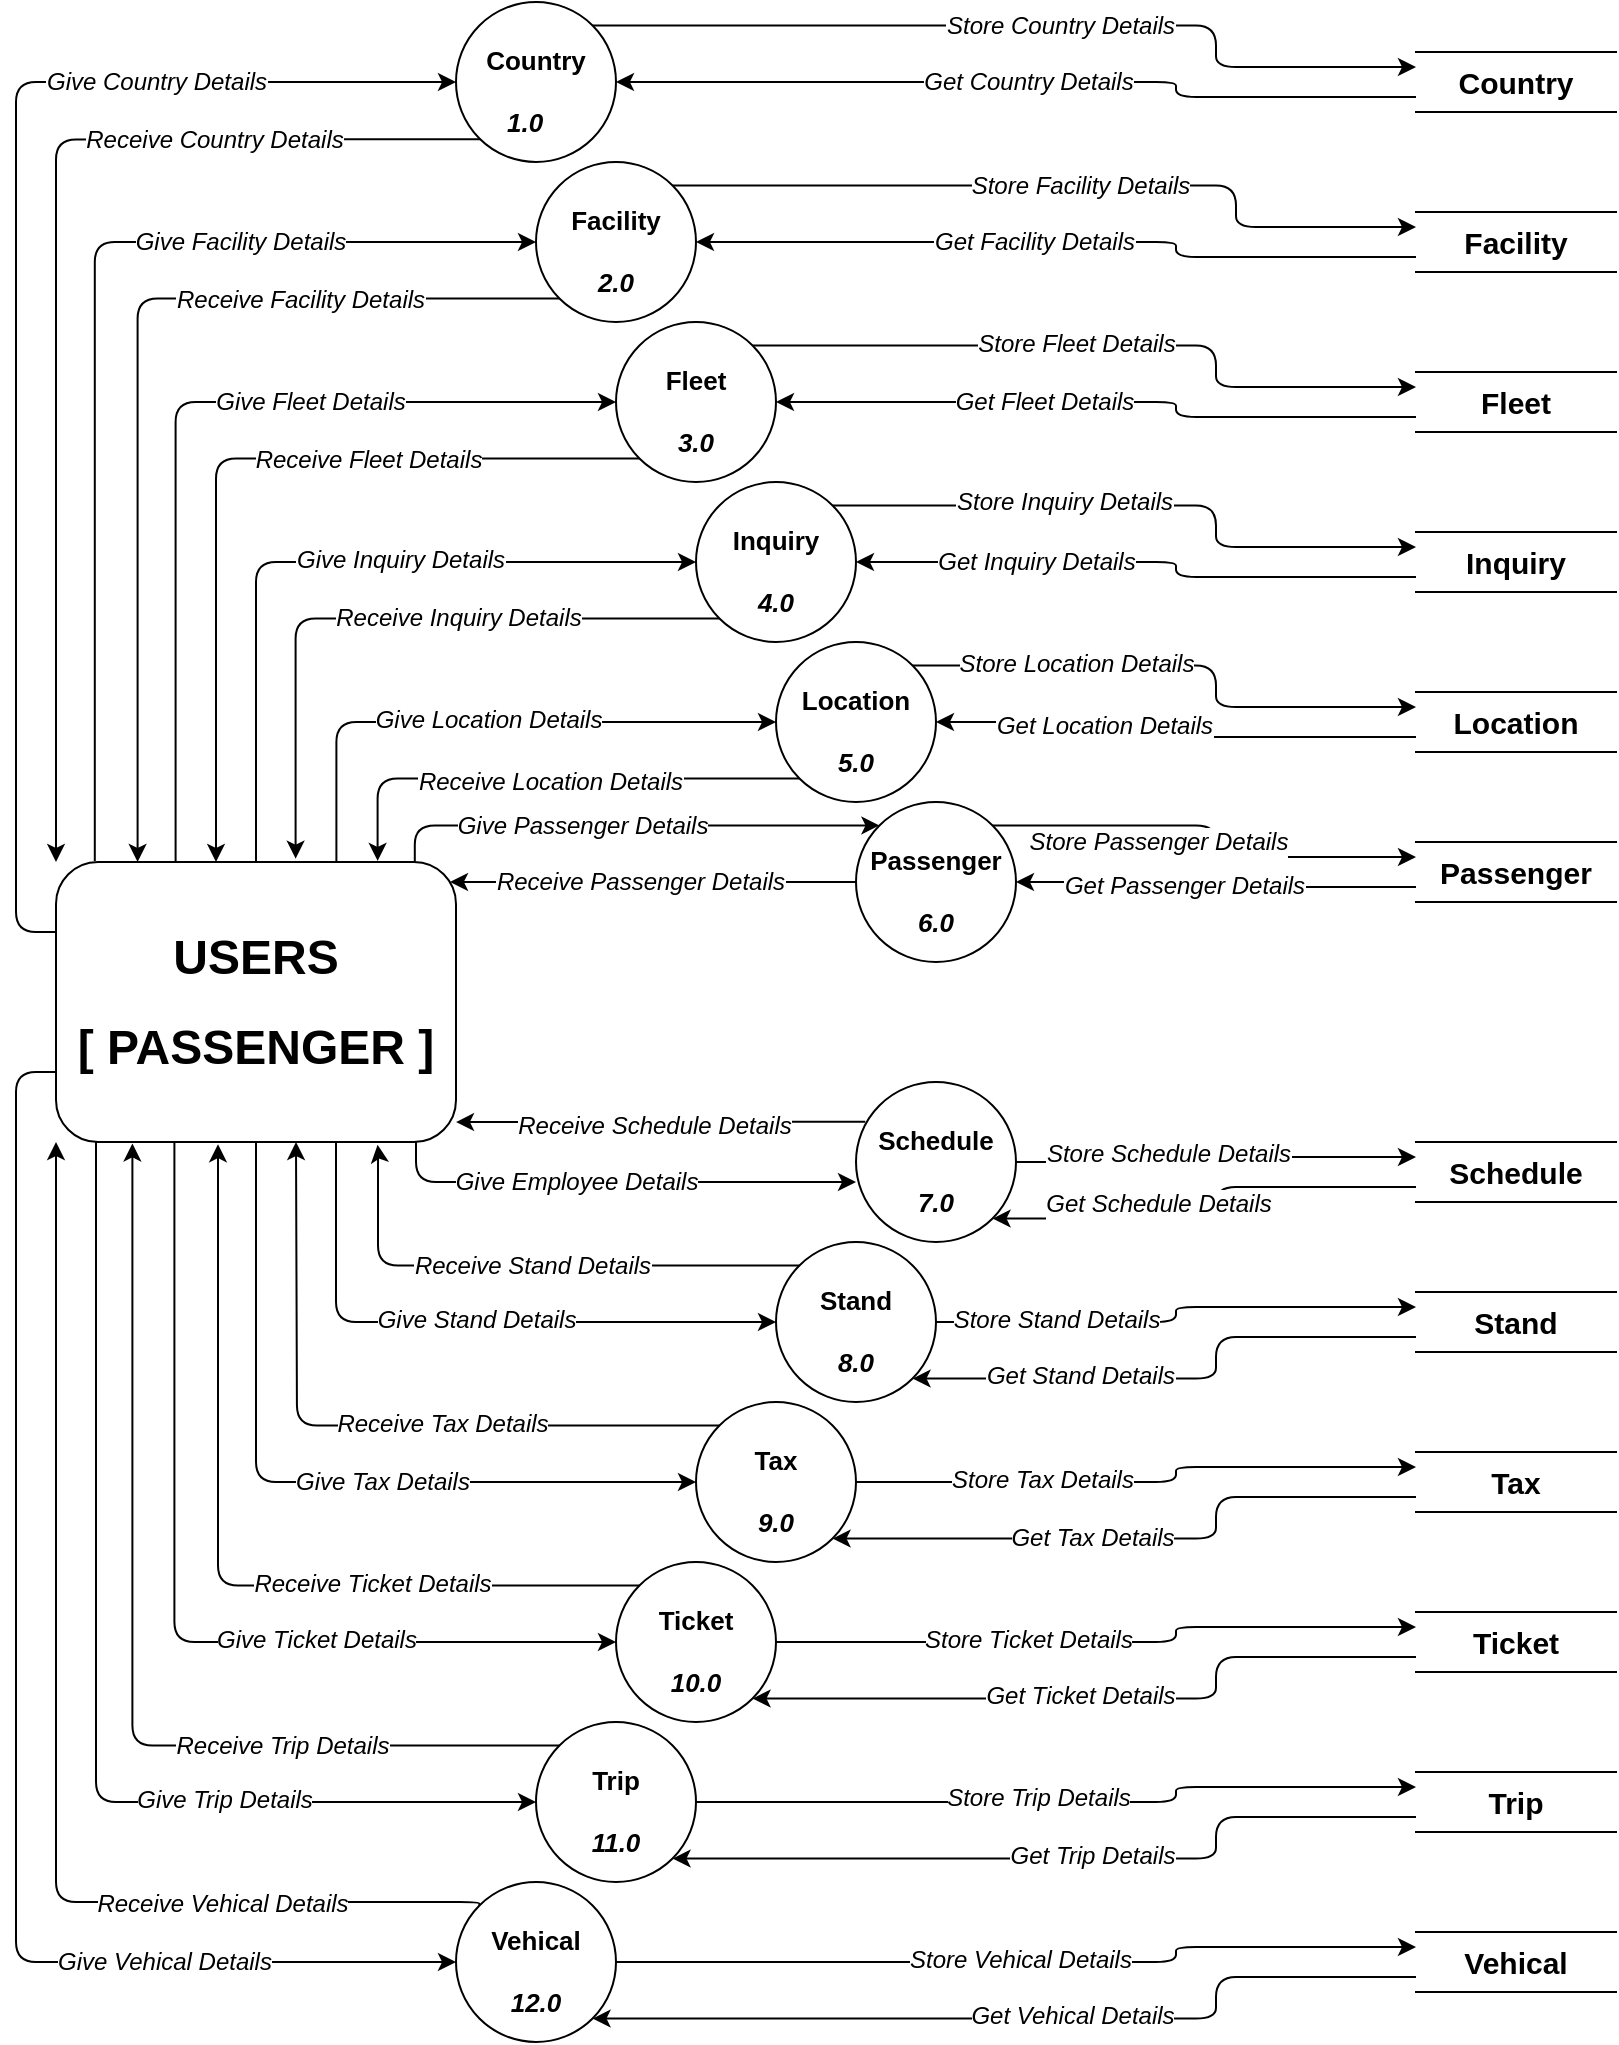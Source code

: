 <mxfile version="22.0.2" type="device">
  <diagram name="Page-1" id="EN9GL7NKK6RQh_hEE5cA">
    <mxGraphModel dx="936" dy="835" grid="1" gridSize="10" guides="1" tooltips="1" connect="1" arrows="1" fold="1" page="1" pageScale="1" pageWidth="850" pageHeight="1100" math="0" shadow="0">
      <root>
        <mxCell id="0" />
        <mxCell id="1" parent="0" />
        <mxCell id="LuBEs2lfz9QCBgWBiHVj-24" style="edgeStyle=orthogonalEdgeStyle;rounded=1;orthogonalLoop=1;jettySize=auto;html=1;entryX=0;entryY=0.5;entryDx=0;entryDy=0;" parent="1" edge="1">
          <mxGeometry relative="1" as="geometry">
            <mxPoint x="220" y="610" as="sourcePoint" />
            <mxPoint x="440" y="630.0" as="targetPoint" />
            <Array as="points">
              <mxPoint x="220" y="630" />
            </Array>
          </mxGeometry>
        </mxCell>
        <mxCell id="vXCZ4wz8MtLpxU2cb6QZ-22" value="Give Employee Details" style="edgeLabel;html=1;align=center;verticalAlign=middle;resizable=0;points=[];fontStyle=2;fontSize=12;rounded=1;" parent="LuBEs2lfz9QCBgWBiHVj-24" vertex="1" connectable="0">
          <mxGeometry x="-0.415" y="-1" relative="1" as="geometry">
            <mxPoint x="30" y="-1" as="offset" />
          </mxGeometry>
        </mxCell>
        <mxCell id="LuBEs2lfz9QCBgWBiHVj-26" style="edgeStyle=orthogonalEdgeStyle;rounded=1;orthogonalLoop=1;jettySize=auto;html=1;exitX=0.701;exitY=0;exitDx=0;exitDy=0;entryX=0;entryY=0.5;entryDx=0;entryDy=0;exitPerimeter=0;" parent="1" source="LuBEs2lfz9QCBgWBiHVj-1" target="LuBEs2lfz9QCBgWBiHVj-6" edge="1">
          <mxGeometry relative="1" as="geometry">
            <Array as="points">
              <mxPoint x="180" y="400" />
            </Array>
          </mxGeometry>
        </mxCell>
        <mxCell id="vXCZ4wz8MtLpxU2cb6QZ-13" value="Give Location Details" style="edgeLabel;html=1;align=center;verticalAlign=middle;resizable=0;points=[];fontStyle=2;fontSize=12;rounded=1;" parent="LuBEs2lfz9QCBgWBiHVj-26" vertex="1" connectable="0">
          <mxGeometry x="0.026" relative="1" as="geometry">
            <mxPoint x="-3" y="-1" as="offset" />
          </mxGeometry>
        </mxCell>
        <mxCell id="LuBEs2lfz9QCBgWBiHVj-27" style="edgeStyle=orthogonalEdgeStyle;rounded=1;orthogonalLoop=1;jettySize=auto;html=1;exitX=0.5;exitY=0;exitDx=0;exitDy=0;entryX=0;entryY=0.5;entryDx=0;entryDy=0;" parent="1" source="LuBEs2lfz9QCBgWBiHVj-1" target="LuBEs2lfz9QCBgWBiHVj-5" edge="1">
          <mxGeometry relative="1" as="geometry">
            <Array as="points">
              <mxPoint x="140" y="320" />
            </Array>
          </mxGeometry>
        </mxCell>
        <mxCell id="vXCZ4wz8MtLpxU2cb6QZ-11" value="Give Inquiry&amp;nbsp;Details" style="edgeLabel;html=1;align=center;verticalAlign=middle;resizable=0;points=[];fontStyle=2;fontSize=12;rounded=1;" parent="LuBEs2lfz9QCBgWBiHVj-27" vertex="1" connectable="0">
          <mxGeometry x="0.078" y="2" relative="1" as="geometry">
            <mxPoint x="22" y="1" as="offset" />
          </mxGeometry>
        </mxCell>
        <mxCell id="LuBEs2lfz9QCBgWBiHVj-28" style="edgeStyle=orthogonalEdgeStyle;rounded=1;orthogonalLoop=1;jettySize=auto;html=1;exitX=0.299;exitY=0;exitDx=0;exitDy=0;entryX=0;entryY=0.5;entryDx=0;entryDy=0;exitPerimeter=0;" parent="1" source="LuBEs2lfz9QCBgWBiHVj-1" target="LuBEs2lfz9QCBgWBiHVj-4" edge="1">
          <mxGeometry relative="1" as="geometry">
            <Array as="points">
              <mxPoint x="100" y="240" />
            </Array>
          </mxGeometry>
        </mxCell>
        <mxCell id="vXCZ4wz8MtLpxU2cb6QZ-9" value="Give Fleet Details" style="edgeLabel;html=1;align=center;verticalAlign=middle;resizable=0;points=[];fontStyle=2;fontSize=12;rounded=1;" parent="LuBEs2lfz9QCBgWBiHVj-28" vertex="1" connectable="0">
          <mxGeometry x="0.249" y="2" relative="1" as="geometry">
            <mxPoint x="16" y="2" as="offset" />
          </mxGeometry>
        </mxCell>
        <mxCell id="LuBEs2lfz9QCBgWBiHVj-30" style="edgeStyle=orthogonalEdgeStyle;rounded=1;orthogonalLoop=1;jettySize=auto;html=1;exitX=0.097;exitY=-0.004;exitDx=0;exitDy=0;entryX=0;entryY=0.5;entryDx=0;entryDy=0;exitPerimeter=0;" parent="1" source="LuBEs2lfz9QCBgWBiHVj-1" target="LuBEs2lfz9QCBgWBiHVj-3" edge="1">
          <mxGeometry relative="1" as="geometry">
            <Array as="points">
              <mxPoint x="59" y="160" />
            </Array>
          </mxGeometry>
        </mxCell>
        <mxCell id="vXCZ4wz8MtLpxU2cb6QZ-7" value="Give Facility Details" style="edgeLabel;html=1;align=center;verticalAlign=middle;resizable=0;points=[];fontStyle=2;fontSize=12;rounded=1;" parent="LuBEs2lfz9QCBgWBiHVj-30" vertex="1" connectable="0">
          <mxGeometry x="0.426" relative="1" as="geometry">
            <mxPoint x="4" as="offset" />
          </mxGeometry>
        </mxCell>
        <mxCell id="LuBEs2lfz9QCBgWBiHVj-31" style="edgeStyle=orthogonalEdgeStyle;rounded=1;orthogonalLoop=1;jettySize=auto;html=1;exitX=0;exitY=0.25;exitDx=0;exitDy=0;entryX=0;entryY=0.5;entryDx=0;entryDy=0;" parent="1" source="LuBEs2lfz9QCBgWBiHVj-1" target="LuBEs2lfz9QCBgWBiHVj-2" edge="1">
          <mxGeometry relative="1" as="geometry" />
        </mxCell>
        <mxCell id="vXCZ4wz8MtLpxU2cb6QZ-5" value="Give Country Details" style="edgeLabel;html=1;align=center;verticalAlign=middle;resizable=0;points=[];fontStyle=2;fontSize=12;rounded=1;" parent="LuBEs2lfz9QCBgWBiHVj-31" vertex="1" connectable="0">
          <mxGeometry x="0.61" y="-2" relative="1" as="geometry">
            <mxPoint x="-21" y="-2" as="offset" />
          </mxGeometry>
        </mxCell>
        <mxCell id="LuBEs2lfz9QCBgWBiHVj-32" style="edgeStyle=orthogonalEdgeStyle;rounded=1;orthogonalLoop=1;jettySize=auto;html=1;exitX=0;exitY=0.75;exitDx=0;exitDy=0;entryX=0;entryY=0.5;entryDx=0;entryDy=0;" parent="1" source="LuBEs2lfz9QCBgWBiHVj-1" target="LuBEs2lfz9QCBgWBiHVj-15" edge="1">
          <mxGeometry relative="1" as="geometry" />
        </mxCell>
        <mxCell id="vXCZ4wz8MtLpxU2cb6QZ-32" value="Give Vehical Details" style="edgeLabel;html=1;align=center;verticalAlign=middle;resizable=0;points=[];fontStyle=2;fontSize=12;rounded=1;" parent="LuBEs2lfz9QCBgWBiHVj-32" vertex="1" connectable="0">
          <mxGeometry x="0.489" y="-1" relative="1" as="geometry">
            <mxPoint x="29" y="-1" as="offset" />
          </mxGeometry>
        </mxCell>
        <mxCell id="LuBEs2lfz9QCBgWBiHVj-33" style="edgeStyle=orthogonalEdgeStyle;rounded=1;orthogonalLoop=1;jettySize=auto;html=1;entryX=0;entryY=0.5;entryDx=0;entryDy=0;exitX=0.1;exitY=1;exitDx=0;exitDy=0;exitPerimeter=0;" parent="1" source="LuBEs2lfz9QCBgWBiHVj-1" target="LuBEs2lfz9QCBgWBiHVj-14" edge="1">
          <mxGeometry relative="1" as="geometry">
            <mxPoint x="60" y="611" as="sourcePoint" />
            <Array as="points">
              <mxPoint x="60" y="940" />
            </Array>
          </mxGeometry>
        </mxCell>
        <mxCell id="vXCZ4wz8MtLpxU2cb6QZ-30" value="Give Trip Details" style="edgeLabel;html=1;align=center;verticalAlign=middle;resizable=0;points=[];fontStyle=2;fontSize=12;rounded=1;" parent="LuBEs2lfz9QCBgWBiHVj-33" vertex="1" connectable="0">
          <mxGeometry x="0.364" y="2" relative="1" as="geometry">
            <mxPoint x="19" y="1" as="offset" />
          </mxGeometry>
        </mxCell>
        <mxCell id="LuBEs2lfz9QCBgWBiHVj-34" style="edgeStyle=orthogonalEdgeStyle;rounded=1;orthogonalLoop=1;jettySize=auto;html=1;exitX=0.296;exitY=1.002;exitDx=0;exitDy=0;entryX=0;entryY=0.5;entryDx=0;entryDy=0;exitPerimeter=0;" parent="1" source="LuBEs2lfz9QCBgWBiHVj-1" target="LuBEs2lfz9QCBgWBiHVj-12" edge="1">
          <mxGeometry relative="1" as="geometry">
            <Array as="points">
              <mxPoint x="99" y="860" />
            </Array>
          </mxGeometry>
        </mxCell>
        <mxCell id="vXCZ4wz8MtLpxU2cb6QZ-28" value="Give Ticket Details" style="edgeLabel;html=1;align=center;verticalAlign=middle;resizable=0;points=[];fontStyle=2;fontSize=12;rounded=1;" parent="LuBEs2lfz9QCBgWBiHVj-34" vertex="1" connectable="0">
          <mxGeometry x="0.379" y="1" relative="1" as="geometry">
            <mxPoint x="-4" as="offset" />
          </mxGeometry>
        </mxCell>
        <mxCell id="LuBEs2lfz9QCBgWBiHVj-36" style="edgeStyle=orthogonalEdgeStyle;rounded=1;orthogonalLoop=1;jettySize=auto;html=1;exitX=0.5;exitY=1;exitDx=0;exitDy=0;entryX=0;entryY=0.5;entryDx=0;entryDy=0;" parent="1" source="LuBEs2lfz9QCBgWBiHVj-1" target="LuBEs2lfz9QCBgWBiHVj-13" edge="1">
          <mxGeometry relative="1" as="geometry" />
        </mxCell>
        <mxCell id="vXCZ4wz8MtLpxU2cb6QZ-26" value="Give Tax Details" style="edgeLabel;html=1;align=center;verticalAlign=middle;resizable=0;points=[];fontStyle=2;fontSize=12;rounded=1;" parent="LuBEs2lfz9QCBgWBiHVj-36" vertex="1" connectable="0">
          <mxGeometry x="0.198" y="-2" relative="1" as="geometry">
            <mxPoint x="-1" y="-2" as="offset" />
          </mxGeometry>
        </mxCell>
        <mxCell id="LuBEs2lfz9QCBgWBiHVj-37" style="edgeStyle=orthogonalEdgeStyle;rounded=1;orthogonalLoop=1;jettySize=auto;html=1;exitX=0.7;exitY=1.002;exitDx=0;exitDy=0;entryX=0;entryY=0.5;entryDx=0;entryDy=0;exitPerimeter=0;" parent="1" source="LuBEs2lfz9QCBgWBiHVj-1" target="LuBEs2lfz9QCBgWBiHVj-11" edge="1">
          <mxGeometry relative="1" as="geometry">
            <Array as="points">
              <mxPoint x="180" y="700" />
            </Array>
          </mxGeometry>
        </mxCell>
        <mxCell id="vXCZ4wz8MtLpxU2cb6QZ-24" value="Give Stand Details" style="edgeLabel;html=1;align=center;verticalAlign=middle;resizable=0;points=[];fontStyle=2;fontSize=12;rounded=1;" parent="LuBEs2lfz9QCBgWBiHVj-37" vertex="1" connectable="0">
          <mxGeometry x="-0.206" y="2" relative="1" as="geometry">
            <mxPoint x="36" y="1" as="offset" />
          </mxGeometry>
        </mxCell>
        <mxCell id="LuBEs2lfz9QCBgWBiHVj-47" style="edgeStyle=orthogonalEdgeStyle;rounded=1;orthogonalLoop=1;jettySize=auto;html=1;exitX=0.897;exitY=0.005;exitDx=0;exitDy=0;entryX=0;entryY=0;entryDx=0;entryDy=0;exitPerimeter=0;" parent="1" source="LuBEs2lfz9QCBgWBiHVj-1" target="LuBEs2lfz9QCBgWBiHVj-7" edge="1">
          <mxGeometry relative="1" as="geometry">
            <Array as="points">
              <mxPoint x="219" y="452" />
            </Array>
          </mxGeometry>
        </mxCell>
        <mxCell id="vXCZ4wz8MtLpxU2cb6QZ-15" value="Give Passenger Details" style="edgeLabel;html=1;align=center;verticalAlign=middle;resizable=0;points=[];fontStyle=2;fontSize=12;rounded=1;" parent="LuBEs2lfz9QCBgWBiHVj-47" vertex="1" connectable="0">
          <mxGeometry x="-0.397" relative="1" as="geometry">
            <mxPoint x="26" as="offset" />
          </mxGeometry>
        </mxCell>
        <mxCell id="LuBEs2lfz9QCBgWBiHVj-1" value="&lt;h1&gt;USERS&lt;/h1&gt;&lt;h1&gt;[ PASSENGER ]&lt;/h1&gt;" style="rounded=1;whiteSpace=wrap;html=1;" parent="1" vertex="1">
          <mxGeometry x="40" y="470" width="200" height="140" as="geometry" />
        </mxCell>
        <mxCell id="LuBEs2lfz9QCBgWBiHVj-39" style="edgeStyle=orthogonalEdgeStyle;rounded=1;orthogonalLoop=1;jettySize=auto;html=1;exitX=0;exitY=1;exitDx=0;exitDy=0;" parent="1" edge="1">
          <mxGeometry relative="1" as="geometry">
            <mxPoint x="40" y="470" as="targetPoint" />
            <mxPoint x="262.095" y="108.659" as="sourcePoint" />
            <Array as="points">
              <mxPoint x="40" y="109" />
            </Array>
          </mxGeometry>
        </mxCell>
        <mxCell id="vXCZ4wz8MtLpxU2cb6QZ-6" value="Receive Country Details" style="edgeLabel;html=1;align=center;verticalAlign=middle;resizable=0;points=[];fontStyle=2;fontSize=12;rounded=1;" parent="LuBEs2lfz9QCBgWBiHVj-39" vertex="1" connectable="0">
          <mxGeometry x="-0.467" relative="1" as="geometry">
            <mxPoint x="12" as="offset" />
          </mxGeometry>
        </mxCell>
        <mxCell id="LuBEs2lfz9QCBgWBiHVj-118" style="edgeStyle=orthogonalEdgeStyle;rounded=1;orthogonalLoop=1;jettySize=auto;html=1;exitX=1;exitY=0;exitDx=0;exitDy=0;entryX=0;entryY=0.25;entryDx=0;entryDy=0;" parent="1" source="LuBEs2lfz9QCBgWBiHVj-2" target="LuBEs2lfz9QCBgWBiHVj-69" edge="1">
          <mxGeometry relative="1" as="geometry">
            <Array as="points">
              <mxPoint x="620" y="52" />
              <mxPoint x="620" y="73" />
            </Array>
          </mxGeometry>
        </mxCell>
        <mxCell id="LuBEs2lfz9QCBgWBiHVj-126" value="Store Country Details" style="edgeLabel;html=1;align=center;verticalAlign=middle;resizable=0;points=[];fontSize=12;fontStyle=2;rounded=1;" parent="LuBEs2lfz9QCBgWBiHVj-118" vertex="1" connectable="0">
          <mxGeometry x="0.135" y="-2" relative="1" as="geometry">
            <mxPoint x="-12" y="-2" as="offset" />
          </mxGeometry>
        </mxCell>
        <mxCell id="LuBEs2lfz9QCBgWBiHVj-2" value="Country&lt;br style=&quot;font-size: 13px;&quot;&gt;&lt;i&gt;&lt;br&gt;1.0&lt;/i&gt;&lt;span style=&quot;white-space: pre; font-size: 13px;&quot;&gt;&#x9;&lt;/span&gt;" style="ellipse;whiteSpace=wrap;html=1;fontStyle=1;verticalAlign=middle;labelPosition=center;verticalLabelPosition=middle;align=center;fontSize=13;spacingTop=10;rounded=1;" parent="1" vertex="1">
          <mxGeometry x="240" y="40" width="80" height="80" as="geometry" />
        </mxCell>
        <mxCell id="LuBEs2lfz9QCBgWBiHVj-116" style="edgeStyle=orthogonalEdgeStyle;rounded=1;orthogonalLoop=1;jettySize=auto;html=1;exitX=1;exitY=0;exitDx=0;exitDy=0;entryX=0;entryY=0.25;entryDx=0;entryDy=0;" parent="1" source="LuBEs2lfz9QCBgWBiHVj-3" target="LuBEs2lfz9QCBgWBiHVj-70" edge="1">
          <mxGeometry relative="1" as="geometry">
            <Array as="points">
              <mxPoint x="630" y="132" />
              <mxPoint x="630" y="153" />
            </Array>
          </mxGeometry>
        </mxCell>
        <mxCell id="LuBEs2lfz9QCBgWBiHVj-128" value="Store Facility Details" style="edgeLabel;html=1;align=center;verticalAlign=middle;resizable=0;points=[];fontStyle=2;fontSize=12;rounded=1;" parent="LuBEs2lfz9QCBgWBiHVj-116" vertex="1" connectable="0">
          <mxGeometry x="-0.083" y="-4" relative="1" as="geometry">
            <mxPoint x="23" y="-4" as="offset" />
          </mxGeometry>
        </mxCell>
        <mxCell id="LuBEs2lfz9QCBgWBiHVj-3" value="Facility&lt;br style=&quot;font-size: 13px;&quot;&gt;&lt;i&gt;&lt;br&gt;2.0&lt;/i&gt;" style="ellipse;whiteSpace=wrap;html=1;fontStyle=1;verticalAlign=middle;labelPosition=center;verticalLabelPosition=middle;align=center;fontSize=13;spacingTop=10;rounded=1;" parent="1" vertex="1">
          <mxGeometry x="280" y="120" width="80" height="80" as="geometry" />
        </mxCell>
        <mxCell id="LuBEs2lfz9QCBgWBiHVj-114" style="edgeStyle=orthogonalEdgeStyle;rounded=1;orthogonalLoop=1;jettySize=auto;html=1;exitX=1;exitY=0;exitDx=0;exitDy=0;entryX=0;entryY=0.25;entryDx=0;entryDy=0;" parent="1" source="LuBEs2lfz9QCBgWBiHVj-4" target="LuBEs2lfz9QCBgWBiHVj-71" edge="1">
          <mxGeometry relative="1" as="geometry">
            <Array as="points">
              <mxPoint x="620" y="212" />
              <mxPoint x="620" y="233" />
            </Array>
          </mxGeometry>
        </mxCell>
        <mxCell id="LuBEs2lfz9QCBgWBiHVj-130" value="Store Fleet Details" style="edgeLabel;html=1;align=center;verticalAlign=middle;resizable=0;points=[];fontSize=12;fontStyle=2;rounded=1;" parent="LuBEs2lfz9QCBgWBiHVj-114" vertex="1" connectable="0">
          <mxGeometry x="-0.42" y="1" relative="1" as="geometry">
            <mxPoint x="59" as="offset" />
          </mxGeometry>
        </mxCell>
        <mxCell id="LuBEs2lfz9QCBgWBiHVj-4" value="Fleet&lt;br style=&quot;font-size: 13px;&quot;&gt;&lt;i&gt;&lt;br&gt;3.0&lt;/i&gt;" style="ellipse;whiteSpace=wrap;html=1;fontStyle=1;verticalAlign=middle;labelPosition=center;verticalLabelPosition=middle;align=center;fontSize=13;spacingTop=10;rounded=1;" parent="1" vertex="1">
          <mxGeometry x="320" y="200" width="80" height="80" as="geometry" />
        </mxCell>
        <mxCell id="LuBEs2lfz9QCBgWBiHVj-110" style="edgeStyle=orthogonalEdgeStyle;rounded=1;orthogonalLoop=1;jettySize=auto;html=1;exitX=1;exitY=0;exitDx=0;exitDy=0;entryX=0;entryY=0.25;entryDx=0;entryDy=0;" parent="1" source="LuBEs2lfz9QCBgWBiHVj-5" target="LuBEs2lfz9QCBgWBiHVj-72" edge="1">
          <mxGeometry relative="1" as="geometry">
            <Array as="points">
              <mxPoint x="620" y="292" />
              <mxPoint x="620" y="313" />
            </Array>
          </mxGeometry>
        </mxCell>
        <mxCell id="LuBEs2lfz9QCBgWBiHVj-132" value="Store Inquiry Details" style="edgeLabel;html=1;align=center;verticalAlign=middle;resizable=0;points=[];fontSize=12;fontStyle=2;rounded=1;" parent="LuBEs2lfz9QCBgWBiHVj-110" vertex="1" connectable="0">
          <mxGeometry x="-0.375" y="2" relative="1" as="geometry">
            <mxPoint x="18" as="offset" />
          </mxGeometry>
        </mxCell>
        <mxCell id="LuBEs2lfz9QCBgWBiHVj-5" value="Inquiry&lt;br style=&quot;font-size: 13px;&quot;&gt;&lt;i&gt;&lt;br&gt;4.0&lt;/i&gt;" style="ellipse;whiteSpace=wrap;html=1;fontStyle=1;verticalAlign=middle;labelPosition=center;verticalLabelPosition=middle;align=center;fontSize=13;spacingTop=10;rounded=1;" parent="1" vertex="1">
          <mxGeometry x="360" y="280" width="80" height="80" as="geometry" />
        </mxCell>
        <mxCell id="LuBEs2lfz9QCBgWBiHVj-106" style="edgeStyle=orthogonalEdgeStyle;rounded=1;orthogonalLoop=1;jettySize=auto;html=1;exitX=1;exitY=0;exitDx=0;exitDy=0;entryX=0;entryY=0.25;entryDx=0;entryDy=0;" parent="1" source="LuBEs2lfz9QCBgWBiHVj-6" target="LuBEs2lfz9QCBgWBiHVj-73" edge="1">
          <mxGeometry relative="1" as="geometry">
            <Array as="points">
              <mxPoint x="620" y="372" />
              <mxPoint x="620" y="393" />
            </Array>
          </mxGeometry>
        </mxCell>
        <mxCell id="LuBEs2lfz9QCBgWBiHVj-134" value="Store Location&amp;nbsp;Details" style="edgeLabel;html=1;align=center;verticalAlign=middle;resizable=0;points=[];fontSize=12;fontStyle=2;rounded=1;" parent="LuBEs2lfz9QCBgWBiHVj-106" vertex="1" connectable="0">
          <mxGeometry x="-0.289" y="1" relative="1" as="geometry">
            <mxPoint x="-16" as="offset" />
          </mxGeometry>
        </mxCell>
        <mxCell id="LuBEs2lfz9QCBgWBiHVj-6" value="Location&lt;br style=&quot;font-size: 13px;&quot;&gt;&lt;i&gt;&lt;br&gt;5.0&lt;/i&gt;" style="ellipse;whiteSpace=wrap;html=1;fontStyle=1;verticalAlign=middle;labelPosition=center;verticalLabelPosition=middle;align=center;fontSize=13;spacingTop=10;rounded=1;" parent="1" vertex="1">
          <mxGeometry x="400" y="360" width="80" height="80" as="geometry" />
        </mxCell>
        <mxCell id="NFY74eUJHhrziOp4A1hA-5" style="edgeStyle=orthogonalEdgeStyle;orthogonalLoop=1;jettySize=auto;html=1;exitX=1;exitY=0;exitDx=0;exitDy=0;entryX=0;entryY=0.25;entryDx=0;entryDy=0;rounded=1;" parent="1" source="LuBEs2lfz9QCBgWBiHVj-7" target="LuBEs2lfz9QCBgWBiHVj-74" edge="1">
          <mxGeometry relative="1" as="geometry" />
        </mxCell>
        <mxCell id="NFY74eUJHhrziOp4A1hA-9" value="Store Passenger Details" style="edgeLabel;html=1;align=center;verticalAlign=middle;resizable=0;points=[];rounded=1;fontSize=12;fontStyle=2" parent="NFY74eUJHhrziOp4A1hA-5" vertex="1" connectable="0">
          <mxGeometry x="-0.268" y="1" relative="1" as="geometry">
            <mxPoint x="-1" y="9" as="offset" />
          </mxGeometry>
        </mxCell>
        <mxCell id="LuBEs2lfz9QCBgWBiHVj-7" value="Passenger&lt;br style=&quot;font-size: 13px;&quot;&gt;&lt;i&gt;&lt;br&gt;6.0&lt;/i&gt;" style="ellipse;whiteSpace=wrap;html=1;fontStyle=1;verticalAlign=middle;labelPosition=center;verticalLabelPosition=middle;align=center;fontSize=13;spacingTop=10;rounded=1;" parent="1" vertex="1">
          <mxGeometry x="440" y="440" width="80" height="80" as="geometry" />
        </mxCell>
        <mxCell id="NFY74eUJHhrziOp4A1hA-7" style="edgeStyle=orthogonalEdgeStyle;orthogonalLoop=1;jettySize=auto;html=1;exitX=1;exitY=0.5;exitDx=0;exitDy=0;entryX=0;entryY=0.25;entryDx=0;entryDy=0;rounded=1;" parent="1" source="LuBEs2lfz9QCBgWBiHVj-10" target="LuBEs2lfz9QCBgWBiHVj-82" edge="1">
          <mxGeometry relative="1" as="geometry">
            <Array as="points">
              <mxPoint x="600" y="620" />
              <mxPoint x="600" y="618" />
            </Array>
          </mxGeometry>
        </mxCell>
        <mxCell id="NFY74eUJHhrziOp4A1hA-11" value="Store Schedule Details" style="edgeLabel;html=1;align=center;verticalAlign=middle;resizable=0;points=[];rounded=1;fontSize=12;fontStyle=2" parent="NFY74eUJHhrziOp4A1hA-7" vertex="1" connectable="0">
          <mxGeometry x="-0.431" y="1" relative="1" as="geometry">
            <mxPoint x="18" y="-3" as="offset" />
          </mxGeometry>
        </mxCell>
        <mxCell id="LuBEs2lfz9QCBgWBiHVj-10" value="Schedule&lt;br style=&quot;font-size: 13px;&quot;&gt;&lt;i&gt;&lt;br&gt;7.0&lt;/i&gt;" style="ellipse;whiteSpace=wrap;html=1;fontStyle=1;verticalAlign=middle;labelPosition=center;verticalLabelPosition=middle;align=center;fontSize=13;spacingTop=10;rounded=1;" parent="1" vertex="1">
          <mxGeometry x="440" y="580" width="80" height="80" as="geometry" />
        </mxCell>
        <mxCell id="LuBEs2lfz9QCBgWBiHVj-108" style="edgeStyle=orthogonalEdgeStyle;rounded=1;orthogonalLoop=1;jettySize=auto;html=1;exitX=1;exitY=0.5;exitDx=0;exitDy=0;entryX=0;entryY=0.25;entryDx=0;entryDy=0;" parent="1" source="LuBEs2lfz9QCBgWBiHVj-11" target="LuBEs2lfz9QCBgWBiHVj-81" edge="1">
          <mxGeometry relative="1" as="geometry">
            <Array as="points">
              <mxPoint x="600" y="700" />
              <mxPoint x="600" y="693" />
            </Array>
          </mxGeometry>
        </mxCell>
        <mxCell id="LuBEs2lfz9QCBgWBiHVj-148" value="Store Stand Details" style="edgeLabel;html=1;align=center;verticalAlign=middle;resizable=0;points=[];fontSize=12;fontStyle=2;rounded=1;" parent="LuBEs2lfz9QCBgWBiHVj-108" vertex="1" connectable="0">
          <mxGeometry x="-0.323" y="-2" relative="1" as="geometry">
            <mxPoint x="-24" y="-3" as="offset" />
          </mxGeometry>
        </mxCell>
        <mxCell id="LuBEs2lfz9QCBgWBiHVj-11" value="Stand&lt;br style=&quot;font-size: 13px;&quot;&gt;&lt;i&gt;&lt;br&gt;8.0&lt;/i&gt;" style="ellipse;whiteSpace=wrap;html=1;fontStyle=1;verticalAlign=middle;labelPosition=center;verticalLabelPosition=middle;align=center;fontSize=13;spacingTop=10;rounded=1;" parent="1" vertex="1">
          <mxGeometry x="400" y="660" width="80" height="80" as="geometry" />
        </mxCell>
        <mxCell id="LuBEs2lfz9QCBgWBiHVj-120" style="edgeStyle=orthogonalEdgeStyle;rounded=1;orthogonalLoop=1;jettySize=auto;html=1;exitX=1;exitY=0.5;exitDx=0;exitDy=0;entryX=0;entryY=0.25;entryDx=0;entryDy=0;" parent="1" source="LuBEs2lfz9QCBgWBiHVj-12" target="LuBEs2lfz9QCBgWBiHVj-79" edge="1">
          <mxGeometry relative="1" as="geometry">
            <Array as="points">
              <mxPoint x="600" y="860" />
              <mxPoint x="600" y="853" />
            </Array>
          </mxGeometry>
        </mxCell>
        <mxCell id="LuBEs2lfz9QCBgWBiHVj-152" value="Store Ticket Details" style="edgeLabel;html=1;align=center;verticalAlign=middle;resizable=0;points=[];fontSize=12;fontStyle=2;rounded=1;" parent="LuBEs2lfz9QCBgWBiHVj-120" vertex="1" connectable="0">
          <mxGeometry x="-0.432" relative="1" as="geometry">
            <mxPoint x="33" y="-1" as="offset" />
          </mxGeometry>
        </mxCell>
        <mxCell id="LuBEs2lfz9QCBgWBiHVj-12" value="Ticket&lt;br style=&quot;font-size: 13px;&quot;&gt;&lt;i&gt;&lt;br&gt;10.0&lt;/i&gt;" style="ellipse;whiteSpace=wrap;html=1;fontStyle=1;verticalAlign=middle;labelPosition=center;verticalLabelPosition=middle;align=center;fontSize=13;spacingTop=10;rounded=1;" parent="1" vertex="1">
          <mxGeometry x="320" y="820" width="80" height="80" as="geometry" />
        </mxCell>
        <mxCell id="LuBEs2lfz9QCBgWBiHVj-112" style="edgeStyle=orthogonalEdgeStyle;rounded=1;orthogonalLoop=1;jettySize=auto;html=1;exitX=1;exitY=0.5;exitDx=0;exitDy=0;entryX=0;entryY=0.25;entryDx=0;entryDy=0;" parent="1" source="LuBEs2lfz9QCBgWBiHVj-13" target="LuBEs2lfz9QCBgWBiHVj-80" edge="1">
          <mxGeometry relative="1" as="geometry">
            <Array as="points">
              <mxPoint x="600" y="780" />
              <mxPoint x="600" y="773" />
            </Array>
          </mxGeometry>
        </mxCell>
        <mxCell id="LuBEs2lfz9QCBgWBiHVj-150" value="Store Tax Details" style="edgeLabel;html=1;align=center;verticalAlign=middle;resizable=0;points=[];fontSize=12;fontStyle=2;rounded=1;" parent="LuBEs2lfz9QCBgWBiHVj-112" vertex="1" connectable="0">
          <mxGeometry x="-0.173" y="-1" relative="1" as="geometry">
            <mxPoint x="-26" y="-2" as="offset" />
          </mxGeometry>
        </mxCell>
        <mxCell id="LuBEs2lfz9QCBgWBiHVj-13" value="Tax&lt;br style=&quot;font-size: 13px;&quot;&gt;&lt;i&gt;&lt;br&gt;9.0&lt;/i&gt;" style="ellipse;whiteSpace=wrap;html=1;fontStyle=1;verticalAlign=middle;labelPosition=center;verticalLabelPosition=middle;align=center;fontSize=13;spacingTop=10;rounded=1;" parent="1" vertex="1">
          <mxGeometry x="360" y="740" width="80" height="80" as="geometry" />
        </mxCell>
        <mxCell id="LuBEs2lfz9QCBgWBiHVj-122" style="edgeStyle=orthogonalEdgeStyle;rounded=1;orthogonalLoop=1;jettySize=auto;html=1;exitX=1;exitY=0.5;exitDx=0;exitDy=0;entryX=0;entryY=0.25;entryDx=0;entryDy=0;" parent="1" source="LuBEs2lfz9QCBgWBiHVj-14" target="LuBEs2lfz9QCBgWBiHVj-77" edge="1">
          <mxGeometry relative="1" as="geometry">
            <Array as="points">
              <mxPoint x="600" y="940" />
              <mxPoint x="600" y="933" />
            </Array>
          </mxGeometry>
        </mxCell>
        <mxCell id="LuBEs2lfz9QCBgWBiHVj-154" value="Store Trip Details" style="edgeLabel;html=1;align=center;verticalAlign=middle;resizable=0;points=[];fontSize=12;fontStyle=2;rounded=1;" parent="LuBEs2lfz9QCBgWBiHVj-122" vertex="1" connectable="0">
          <mxGeometry x="-0.444" y="-1" relative="1" as="geometry">
            <mxPoint x="69" y="-3" as="offset" />
          </mxGeometry>
        </mxCell>
        <mxCell id="LuBEs2lfz9QCBgWBiHVj-14" value="Trip&lt;br style=&quot;font-size: 13px;&quot;&gt;&lt;i&gt;&lt;br&gt;11.0&lt;/i&gt;" style="ellipse;whiteSpace=wrap;html=1;fontStyle=1;verticalAlign=middle;labelPosition=center;verticalLabelPosition=middle;align=center;fontSize=13;spacingTop=10;rounded=1;" parent="1" vertex="1">
          <mxGeometry x="280" y="900" width="80" height="80" as="geometry" />
        </mxCell>
        <mxCell id="LuBEs2lfz9QCBgWBiHVj-60" style="edgeStyle=orthogonalEdgeStyle;rounded=1;orthogonalLoop=1;jettySize=auto;html=1;exitX=0;exitY=0;exitDx=0;exitDy=0;entryX=0;entryY=1;entryDx=0;entryDy=0;" parent="1" source="LuBEs2lfz9QCBgWBiHVj-15" target="LuBEs2lfz9QCBgWBiHVj-1" edge="1">
          <mxGeometry relative="1" as="geometry">
            <Array as="points">
              <mxPoint x="252" y="990" />
              <mxPoint x="40" y="990" />
            </Array>
          </mxGeometry>
        </mxCell>
        <mxCell id="vXCZ4wz8MtLpxU2cb6QZ-31" value="Receive Vehical Details" style="edgeLabel;html=1;align=center;verticalAlign=middle;resizable=0;points=[];fontStyle=2;fontSize=12;rounded=1;" parent="LuBEs2lfz9QCBgWBiHVj-60" vertex="1" connectable="0">
          <mxGeometry x="-0.477" y="1" relative="1" as="geometry">
            <mxPoint x="24" as="offset" />
          </mxGeometry>
        </mxCell>
        <mxCell id="LuBEs2lfz9QCBgWBiHVj-124" style="edgeStyle=orthogonalEdgeStyle;rounded=1;orthogonalLoop=1;jettySize=auto;html=1;exitX=1;exitY=0.5;exitDx=0;exitDy=0;entryX=0;entryY=0.25;entryDx=0;entryDy=0;" parent="1" source="LuBEs2lfz9QCBgWBiHVj-15" target="LuBEs2lfz9QCBgWBiHVj-76" edge="1">
          <mxGeometry relative="1" as="geometry">
            <Array as="points">
              <mxPoint x="600" y="1020" />
              <mxPoint x="600" y="1013" />
            </Array>
          </mxGeometry>
        </mxCell>
        <mxCell id="LuBEs2lfz9QCBgWBiHVj-156" value="Store Vehical Details" style="edgeLabel;html=1;align=center;verticalAlign=middle;resizable=0;points=[];fontSize=12;fontStyle=2;rounded=1;" parent="LuBEs2lfz9QCBgWBiHVj-124" vertex="1" connectable="0">
          <mxGeometry x="-0.339" y="-3" relative="1" as="geometry">
            <mxPoint x="67" y="-4" as="offset" />
          </mxGeometry>
        </mxCell>
        <mxCell id="LuBEs2lfz9QCBgWBiHVj-15" value="Vehical&lt;br style=&quot;font-size: 13px;&quot;&gt;&lt;i&gt;&lt;br&gt;12.0&lt;/i&gt;" style="ellipse;whiteSpace=wrap;html=1;fontStyle=1;verticalAlign=middle;labelPosition=center;verticalLabelPosition=middle;align=center;fontSize=13;spacingTop=10;rounded=1;" parent="1" vertex="1">
          <mxGeometry x="240" y="980" width="80" height="80" as="geometry" />
        </mxCell>
        <mxCell id="LuBEs2lfz9QCBgWBiHVj-41" style="edgeStyle=orthogonalEdgeStyle;rounded=1;orthogonalLoop=1;jettySize=auto;html=1;exitX=0;exitY=1;exitDx=0;exitDy=0;entryX=0.204;entryY=0;entryDx=0;entryDy=0;entryPerimeter=0;" parent="1" source="LuBEs2lfz9QCBgWBiHVj-3" target="LuBEs2lfz9QCBgWBiHVj-1" edge="1">
          <mxGeometry relative="1" as="geometry" />
        </mxCell>
        <mxCell id="vXCZ4wz8MtLpxU2cb6QZ-8" value="Receive Facility Details" style="edgeLabel;html=1;align=center;verticalAlign=middle;resizable=0;points=[];fontStyle=2;fontSize=12;rounded=1;" parent="LuBEs2lfz9QCBgWBiHVj-41" vertex="1" connectable="0">
          <mxGeometry x="-0.405" y="1" relative="1" as="geometry">
            <mxPoint x="17" y="-1" as="offset" />
          </mxGeometry>
        </mxCell>
        <mxCell id="LuBEs2lfz9QCBgWBiHVj-42" style="edgeStyle=orthogonalEdgeStyle;rounded=1;orthogonalLoop=1;jettySize=auto;html=1;exitX=0;exitY=1;exitDx=0;exitDy=0;entryX=0.4;entryY=0;entryDx=0;entryDy=0;entryPerimeter=0;" parent="1" source="LuBEs2lfz9QCBgWBiHVj-4" target="LuBEs2lfz9QCBgWBiHVj-1" edge="1">
          <mxGeometry relative="1" as="geometry" />
        </mxCell>
        <mxCell id="vXCZ4wz8MtLpxU2cb6QZ-10" value="Receive Fleet Details" style="edgeLabel;html=1;align=center;verticalAlign=middle;resizable=0;points=[];fontStyle=2;fontSize=12;rounded=1;" parent="LuBEs2lfz9QCBgWBiHVj-42" vertex="1" connectable="0">
          <mxGeometry x="-0.233" y="1" relative="1" as="geometry">
            <mxPoint x="23" y="-1" as="offset" />
          </mxGeometry>
        </mxCell>
        <mxCell id="LuBEs2lfz9QCBgWBiHVj-43" style="edgeStyle=orthogonalEdgeStyle;rounded=1;orthogonalLoop=1;jettySize=auto;html=1;exitX=0;exitY=1;exitDx=0;exitDy=0;entryX=0.599;entryY=-0.012;entryDx=0;entryDy=0;entryPerimeter=0;" parent="1" source="LuBEs2lfz9QCBgWBiHVj-5" target="LuBEs2lfz9QCBgWBiHVj-1" edge="1">
          <mxGeometry relative="1" as="geometry" />
        </mxCell>
        <mxCell id="vXCZ4wz8MtLpxU2cb6QZ-12" value="Receive Inquiry&amp;nbsp;Details" style="edgeLabel;html=1;align=center;verticalAlign=middle;resizable=0;points=[];fontStyle=2;fontSize=12;rounded=1;" parent="LuBEs2lfz9QCBgWBiHVj-43" vertex="1" connectable="0">
          <mxGeometry x="0.004" y="-1" relative="1" as="geometry">
            <mxPoint x="36" as="offset" />
          </mxGeometry>
        </mxCell>
        <mxCell id="LuBEs2lfz9QCBgWBiHVj-45" style="edgeStyle=orthogonalEdgeStyle;rounded=1;orthogonalLoop=1;jettySize=auto;html=1;exitX=0;exitY=1;exitDx=0;exitDy=0;entryX=0.804;entryY=-0.004;entryDx=0;entryDy=0;entryPerimeter=0;" parent="1" source="LuBEs2lfz9QCBgWBiHVj-6" target="LuBEs2lfz9QCBgWBiHVj-1" edge="1">
          <mxGeometry relative="1" as="geometry" />
        </mxCell>
        <mxCell id="vXCZ4wz8MtLpxU2cb6QZ-14" value="Receive Location&amp;nbsp;Details" style="edgeLabel;html=1;align=center;verticalAlign=middle;resizable=0;points=[];fontStyle=2;fontSize=12;rounded=1;" parent="LuBEs2lfz9QCBgWBiHVj-45" vertex="1" connectable="0">
          <mxGeometry x="0.311" y="1" relative="1" as="geometry">
            <mxPoint x="40" as="offset" />
          </mxGeometry>
        </mxCell>
        <mxCell id="LuBEs2lfz9QCBgWBiHVj-48" style="edgeStyle=orthogonalEdgeStyle;rounded=1;orthogonalLoop=1;jettySize=auto;html=1;exitX=0;exitY=0.5;exitDx=0;exitDy=0;entryX=0.985;entryY=0.071;entryDx=0;entryDy=0;entryPerimeter=0;" parent="1" source="LuBEs2lfz9QCBgWBiHVj-7" target="LuBEs2lfz9QCBgWBiHVj-1" edge="1">
          <mxGeometry relative="1" as="geometry" />
        </mxCell>
        <mxCell id="vXCZ4wz8MtLpxU2cb6QZ-16" value="Receive Passenger Details" style="edgeLabel;html=1;align=center;verticalAlign=middle;resizable=0;points=[];fontStyle=2;fontSize=12;rounded=1;" parent="LuBEs2lfz9QCBgWBiHVj-48" vertex="1" connectable="0">
          <mxGeometry x="0.534" relative="1" as="geometry">
            <mxPoint x="48" as="offset" />
          </mxGeometry>
        </mxCell>
        <mxCell id="LuBEs2lfz9QCBgWBiHVj-61" style="edgeStyle=orthogonalEdgeStyle;rounded=1;orthogonalLoop=1;jettySize=auto;html=1;exitX=0;exitY=0;exitDx=0;exitDy=0;entryX=0.191;entryY=1.005;entryDx=0;entryDy=0;entryPerimeter=0;" parent="1" source="LuBEs2lfz9QCBgWBiHVj-14" target="LuBEs2lfz9QCBgWBiHVj-1" edge="1">
          <mxGeometry relative="1" as="geometry" />
        </mxCell>
        <mxCell id="vXCZ4wz8MtLpxU2cb6QZ-29" value="Receive Trip Details" style="edgeLabel;html=1;align=center;verticalAlign=middle;resizable=0;points=[];fontStyle=2;fontSize=12;rounded=1;" parent="LuBEs2lfz9QCBgWBiHVj-61" vertex="1" connectable="0">
          <mxGeometry x="-0.387" y="1" relative="1" as="geometry">
            <mxPoint x="19" y="-1" as="offset" />
          </mxGeometry>
        </mxCell>
        <mxCell id="LuBEs2lfz9QCBgWBiHVj-62" style="edgeStyle=orthogonalEdgeStyle;rounded=1;orthogonalLoop=1;jettySize=auto;html=1;exitX=0;exitY=0;exitDx=0;exitDy=0;entryX=0.406;entryY=1.008;entryDx=0;entryDy=0;entryPerimeter=0;" parent="1" source="LuBEs2lfz9QCBgWBiHVj-12" target="LuBEs2lfz9QCBgWBiHVj-1" edge="1">
          <mxGeometry relative="1" as="geometry">
            <Array as="points">
              <mxPoint x="121" y="832" />
              <mxPoint x="121" y="611" />
            </Array>
          </mxGeometry>
        </mxCell>
        <mxCell id="vXCZ4wz8MtLpxU2cb6QZ-27" value="Receive Ticket Details" style="edgeLabel;html=1;align=center;verticalAlign=middle;resizable=0;points=[];fontStyle=2;fontSize=12;rounded=1;" parent="LuBEs2lfz9QCBgWBiHVj-62" vertex="1" connectable="0">
          <mxGeometry x="-0.399" y="-1" relative="1" as="geometry">
            <mxPoint x="-4" as="offset" />
          </mxGeometry>
        </mxCell>
        <mxCell id="LuBEs2lfz9QCBgWBiHVj-64" style="edgeStyle=orthogonalEdgeStyle;rounded=1;orthogonalLoop=1;jettySize=auto;html=1;exitX=0;exitY=0;exitDx=0;exitDy=0;" parent="1" source="LuBEs2lfz9QCBgWBiHVj-13" edge="1">
          <mxGeometry relative="1" as="geometry">
            <mxPoint x="160" y="610" as="targetPoint" />
          </mxGeometry>
        </mxCell>
        <mxCell id="vXCZ4wz8MtLpxU2cb6QZ-25" value="Receive Tax Details" style="edgeLabel;html=1;align=center;verticalAlign=middle;resizable=0;points=[];fontStyle=2;fontSize=12;rounded=1;" parent="LuBEs2lfz9QCBgWBiHVj-64" vertex="1" connectable="0">
          <mxGeometry x="-0.223" relative="1" as="geometry">
            <mxPoint x="-2" y="-1" as="offset" />
          </mxGeometry>
        </mxCell>
        <mxCell id="LuBEs2lfz9QCBgWBiHVj-65" style="edgeStyle=orthogonalEdgeStyle;rounded=1;orthogonalLoop=1;jettySize=auto;html=1;exitX=0;exitY=0;exitDx=0;exitDy=0;entryX=0.804;entryY=1.01;entryDx=0;entryDy=0;entryPerimeter=0;" parent="1" source="LuBEs2lfz9QCBgWBiHVj-11" target="LuBEs2lfz9QCBgWBiHVj-1" edge="1">
          <mxGeometry relative="1" as="geometry">
            <Array as="points">
              <mxPoint x="201" y="672" />
              <mxPoint x="201" y="613" />
              <mxPoint x="201" y="613" />
            </Array>
          </mxGeometry>
        </mxCell>
        <mxCell id="vXCZ4wz8MtLpxU2cb6QZ-23" value="Receive Stand Details" style="edgeLabel;html=1;align=center;verticalAlign=middle;resizable=0;points=[];fontStyle=2;fontSize=12;rounded=1;" parent="LuBEs2lfz9QCBgWBiHVj-65" vertex="1" connectable="0">
          <mxGeometry x="0.143" y="1" relative="1" as="geometry">
            <mxPoint x="21" y="-1" as="offset" />
          </mxGeometry>
        </mxCell>
        <mxCell id="LuBEs2lfz9QCBgWBiHVj-66" style="edgeStyle=orthogonalEdgeStyle;rounded=1;orthogonalLoop=1;jettySize=auto;html=1;entryX=1;entryY=0.868;entryDx=0;entryDy=0;entryPerimeter=0;exitX=0.058;exitY=0.248;exitDx=0;exitDy=0;exitPerimeter=0;" parent="1" source="LuBEs2lfz9QCBgWBiHVj-10" edge="1">
          <mxGeometry relative="1" as="geometry">
            <mxPoint x="440" y="600" as="sourcePoint" />
            <mxPoint x="240" y="600.01" as="targetPoint" />
            <Array as="points" />
          </mxGeometry>
        </mxCell>
        <mxCell id="vXCZ4wz8MtLpxU2cb6QZ-21" value="Receive Schedule Details" style="edgeLabel;html=1;align=center;verticalAlign=middle;resizable=0;points=[];fontStyle=2;fontSize=12;rounded=1;" parent="LuBEs2lfz9QCBgWBiHVj-66" vertex="1" connectable="0">
          <mxGeometry x="0.496" y="1" relative="1" as="geometry">
            <mxPoint x="47" as="offset" />
          </mxGeometry>
        </mxCell>
        <mxCell id="LuBEs2lfz9QCBgWBiHVj-119" style="edgeStyle=orthogonalEdgeStyle;rounded=1;orthogonalLoop=1;jettySize=auto;html=1;exitX=0;exitY=0.75;exitDx=0;exitDy=0;entryX=1;entryY=0.5;entryDx=0;entryDy=0;" parent="1" source="LuBEs2lfz9QCBgWBiHVj-69" target="LuBEs2lfz9QCBgWBiHVj-2" edge="1">
          <mxGeometry relative="1" as="geometry">
            <Array as="points">
              <mxPoint x="600" y="88" />
              <mxPoint x="600" y="80" />
            </Array>
          </mxGeometry>
        </mxCell>
        <mxCell id="LuBEs2lfz9QCBgWBiHVj-127" value="Get Country Details" style="edgeLabel;html=1;align=center;verticalAlign=middle;resizable=0;points=[];fontSize=12;fontStyle=2;rounded=1;" parent="LuBEs2lfz9QCBgWBiHVj-119" vertex="1" connectable="0">
          <mxGeometry x="-0.14" y="3" relative="1" as="geometry">
            <mxPoint x="-27" y="-3" as="offset" />
          </mxGeometry>
        </mxCell>
        <mxCell id="LuBEs2lfz9QCBgWBiHVj-69" value="&lt;b&gt;&lt;font style=&quot;font-size: 15px;&quot;&gt;Country&lt;/font&gt;&lt;/b&gt;" style="html=1;dashed=0;whiteSpace=wrap;shape=partialRectangle;right=0;left=0;rounded=1;" parent="1" vertex="1">
          <mxGeometry x="720" y="65" width="100" height="30" as="geometry" />
        </mxCell>
        <mxCell id="LuBEs2lfz9QCBgWBiHVj-117" style="edgeStyle=orthogonalEdgeStyle;rounded=1;orthogonalLoop=1;jettySize=auto;html=1;exitX=0;exitY=0.75;exitDx=0;exitDy=0;entryX=1;entryY=0.5;entryDx=0;entryDy=0;" parent="1" source="LuBEs2lfz9QCBgWBiHVj-70" target="LuBEs2lfz9QCBgWBiHVj-3" edge="1">
          <mxGeometry relative="1" as="geometry">
            <Array as="points">
              <mxPoint x="600" y="168" />
              <mxPoint x="600" y="160" />
            </Array>
          </mxGeometry>
        </mxCell>
        <mxCell id="LuBEs2lfz9QCBgWBiHVj-129" value="Get Facility Details" style="edgeLabel;html=1;align=center;verticalAlign=middle;resizable=0;points=[];fontStyle=2;fontSize=12;rounded=1;" parent="LuBEs2lfz9QCBgWBiHVj-117" vertex="1" connectable="0">
          <mxGeometry x="0.098" y="1" relative="1" as="geometry">
            <mxPoint x="3" y="-1" as="offset" />
          </mxGeometry>
        </mxCell>
        <mxCell id="LuBEs2lfz9QCBgWBiHVj-70" value="&lt;span style=&quot;font-size: 15px;&quot;&gt;&lt;b&gt;Facility&lt;/b&gt;&lt;/span&gt;" style="html=1;dashed=0;whiteSpace=wrap;shape=partialRectangle;right=0;left=0;rounded=1;" parent="1" vertex="1">
          <mxGeometry x="720" y="145" width="100" height="30" as="geometry" />
        </mxCell>
        <mxCell id="LuBEs2lfz9QCBgWBiHVj-115" style="edgeStyle=orthogonalEdgeStyle;rounded=1;orthogonalLoop=1;jettySize=auto;html=1;exitX=0;exitY=0.75;exitDx=0;exitDy=0;entryX=1;entryY=0.5;entryDx=0;entryDy=0;" parent="1" source="LuBEs2lfz9QCBgWBiHVj-71" target="LuBEs2lfz9QCBgWBiHVj-4" edge="1">
          <mxGeometry relative="1" as="geometry">
            <Array as="points">
              <mxPoint x="600" y="248" />
              <mxPoint x="600" y="240" />
            </Array>
          </mxGeometry>
        </mxCell>
        <mxCell id="LuBEs2lfz9QCBgWBiHVj-131" value="Get Fleet Details" style="edgeLabel;html=1;align=center;verticalAlign=middle;resizable=0;points=[];fontSize=12;fontStyle=2;rounded=1;" parent="LuBEs2lfz9QCBgWBiHVj-115" vertex="1" connectable="0">
          <mxGeometry x="0.433" y="4" relative="1" as="geometry">
            <mxPoint x="41" y="-4" as="offset" />
          </mxGeometry>
        </mxCell>
        <mxCell id="LuBEs2lfz9QCBgWBiHVj-71" value="&lt;span style=&quot;font-size: 15px;&quot;&gt;&lt;b&gt;Fleet&lt;/b&gt;&lt;/span&gt;" style="html=1;dashed=0;whiteSpace=wrap;shape=partialRectangle;right=0;left=0;rounded=1;" parent="1" vertex="1">
          <mxGeometry x="720" y="225" width="100" height="30" as="geometry" />
        </mxCell>
        <mxCell id="LuBEs2lfz9QCBgWBiHVj-111" style="edgeStyle=orthogonalEdgeStyle;rounded=1;orthogonalLoop=1;jettySize=auto;html=1;exitX=0;exitY=0.75;exitDx=0;exitDy=0;entryX=1;entryY=0.5;entryDx=0;entryDy=0;" parent="1" source="LuBEs2lfz9QCBgWBiHVj-72" target="LuBEs2lfz9QCBgWBiHVj-5" edge="1">
          <mxGeometry relative="1" as="geometry">
            <Array as="points">
              <mxPoint x="600" y="327" />
              <mxPoint x="600" y="320" />
            </Array>
          </mxGeometry>
        </mxCell>
        <mxCell id="LuBEs2lfz9QCBgWBiHVj-133" value="Get Inquiry Details" style="edgeLabel;html=1;align=center;verticalAlign=middle;resizable=0;points=[];fontSize=12;fontStyle=2;rounded=1;" parent="LuBEs2lfz9QCBgWBiHVj-111" vertex="1" connectable="0">
          <mxGeometry x="0.354" y="-1" relative="1" as="geometry">
            <mxPoint x="-3" y="1" as="offset" />
          </mxGeometry>
        </mxCell>
        <mxCell id="LuBEs2lfz9QCBgWBiHVj-72" value="Inquiry" style="html=1;dashed=0;whiteSpace=wrap;shape=partialRectangle;right=0;left=0;fontStyle=1;fontSize=15;rounded=1;" parent="1" vertex="1">
          <mxGeometry x="720" y="305" width="100" height="30" as="geometry" />
        </mxCell>
        <mxCell id="LuBEs2lfz9QCBgWBiHVj-107" style="edgeStyle=orthogonalEdgeStyle;rounded=1;orthogonalLoop=1;jettySize=auto;html=1;exitX=0;exitY=0.75;exitDx=0;exitDy=0;entryX=1;entryY=0.5;entryDx=0;entryDy=0;" parent="1" source="LuBEs2lfz9QCBgWBiHVj-73" target="LuBEs2lfz9QCBgWBiHVj-6" edge="1">
          <mxGeometry relative="1" as="geometry" />
        </mxCell>
        <mxCell id="LuBEs2lfz9QCBgWBiHVj-135" value="Get Location&amp;nbsp;Details" style="edgeLabel;html=1;align=center;verticalAlign=middle;resizable=0;points=[];fontSize=12;fontStyle=2;rounded=1;" parent="LuBEs2lfz9QCBgWBiHVj-107" vertex="1" connectable="0">
          <mxGeometry x="0.38" relative="1" as="geometry">
            <mxPoint x="7" y="2" as="offset" />
          </mxGeometry>
        </mxCell>
        <mxCell id="LuBEs2lfz9QCBgWBiHVj-73" value="Location" style="html=1;dashed=0;whiteSpace=wrap;shape=partialRectangle;right=0;left=0;fontStyle=1;fontSize=15;rounded=1;" parent="1" vertex="1">
          <mxGeometry x="720" y="385" width="100" height="30" as="geometry" />
        </mxCell>
        <mxCell id="LuBEs2lfz9QCBgWBiHVj-74" value="Passenger" style="html=1;dashed=0;whiteSpace=wrap;shape=partialRectangle;right=0;left=0;fontStyle=1;fontSize=15;rounded=1;" parent="1" vertex="1">
          <mxGeometry x="720" y="460" width="100" height="30" as="geometry" />
        </mxCell>
        <mxCell id="LuBEs2lfz9QCBgWBiHVj-125" style="edgeStyle=orthogonalEdgeStyle;rounded=1;orthogonalLoop=1;jettySize=auto;html=1;exitX=0;exitY=0.75;exitDx=0;exitDy=0;entryX=1;entryY=1;entryDx=0;entryDy=0;" parent="1" source="LuBEs2lfz9QCBgWBiHVj-76" target="LuBEs2lfz9QCBgWBiHVj-15" edge="1">
          <mxGeometry relative="1" as="geometry">
            <Array as="points">
              <mxPoint x="620" y="1028" />
              <mxPoint x="620" y="1048" />
            </Array>
          </mxGeometry>
        </mxCell>
        <mxCell id="LuBEs2lfz9QCBgWBiHVj-157" value="Get Vehical Details" style="edgeLabel;html=1;align=center;verticalAlign=middle;resizable=0;points=[];fontSize=12;fontStyle=2;rounded=1;" parent="LuBEs2lfz9QCBgWBiHVj-125" vertex="1" connectable="0">
          <mxGeometry x="0.342" y="1" relative="1" as="geometry">
            <mxPoint x="97" y="-3" as="offset" />
          </mxGeometry>
        </mxCell>
        <mxCell id="LuBEs2lfz9QCBgWBiHVj-76" value="Vehical" style="html=1;dashed=0;whiteSpace=wrap;shape=partialRectangle;right=0;left=0;fontStyle=1;fontSize=15;rounded=1;" parent="1" vertex="1">
          <mxGeometry x="720" y="1005" width="100" height="30" as="geometry" />
        </mxCell>
        <mxCell id="LuBEs2lfz9QCBgWBiHVj-123" style="edgeStyle=orthogonalEdgeStyle;rounded=1;orthogonalLoop=1;jettySize=auto;html=1;exitX=0;exitY=0.75;exitDx=0;exitDy=0;entryX=1;entryY=1;entryDx=0;entryDy=0;" parent="1" source="LuBEs2lfz9QCBgWBiHVj-77" target="LuBEs2lfz9QCBgWBiHVj-14" edge="1">
          <mxGeometry relative="1" as="geometry">
            <Array as="points">
              <mxPoint x="620" y="948" />
              <mxPoint x="620" y="968" />
            </Array>
          </mxGeometry>
        </mxCell>
        <mxCell id="LuBEs2lfz9QCBgWBiHVj-155" value="Get Trip Details" style="edgeLabel;html=1;align=center;verticalAlign=middle;resizable=0;points=[];fontSize=12;fontStyle=2;rounded=1;" parent="LuBEs2lfz9QCBgWBiHVj-123" vertex="1" connectable="0">
          <mxGeometry x="0.301" y="-2" relative="1" as="geometry">
            <mxPoint x="72" as="offset" />
          </mxGeometry>
        </mxCell>
        <mxCell id="LuBEs2lfz9QCBgWBiHVj-77" value="Trip" style="html=1;dashed=0;whiteSpace=wrap;shape=partialRectangle;right=0;left=0;fontStyle=1;fontSize=15;rounded=1;" parent="1" vertex="1">
          <mxGeometry x="720" y="925" width="100" height="30" as="geometry" />
        </mxCell>
        <mxCell id="LuBEs2lfz9QCBgWBiHVj-121" style="edgeStyle=orthogonalEdgeStyle;rounded=1;orthogonalLoop=1;jettySize=auto;html=1;exitX=0;exitY=0.75;exitDx=0;exitDy=0;entryX=1;entryY=1;entryDx=0;entryDy=0;" parent="1" source="LuBEs2lfz9QCBgWBiHVj-79" target="LuBEs2lfz9QCBgWBiHVj-12" edge="1">
          <mxGeometry relative="1" as="geometry">
            <Array as="points">
              <mxPoint x="620" y="868" />
              <mxPoint x="620" y="888" />
            </Array>
          </mxGeometry>
        </mxCell>
        <mxCell id="LuBEs2lfz9QCBgWBiHVj-153" value="Get Ticket Details" style="edgeLabel;html=1;align=center;verticalAlign=middle;resizable=0;points=[];fontSize=12;fontStyle=2;rounded=1;" parent="LuBEs2lfz9QCBgWBiHVj-121" vertex="1" connectable="0">
          <mxGeometry x="0.33" y="3" relative="1" as="geometry">
            <mxPoint x="45" y="-5" as="offset" />
          </mxGeometry>
        </mxCell>
        <mxCell id="LuBEs2lfz9QCBgWBiHVj-79" value="Ticket" style="html=1;dashed=0;whiteSpace=wrap;shape=partialRectangle;right=0;left=0;fontStyle=1;fontSize=15;rounded=1;" parent="1" vertex="1">
          <mxGeometry x="720" y="845" width="100" height="30" as="geometry" />
        </mxCell>
        <mxCell id="LuBEs2lfz9QCBgWBiHVj-113" style="edgeStyle=orthogonalEdgeStyle;rounded=1;orthogonalLoop=1;jettySize=auto;html=1;exitX=0;exitY=0.75;exitDx=0;exitDy=0;entryX=1;entryY=1;entryDx=0;entryDy=0;" parent="1" source="LuBEs2lfz9QCBgWBiHVj-80" target="LuBEs2lfz9QCBgWBiHVj-13" edge="1">
          <mxGeometry relative="1" as="geometry">
            <Array as="points">
              <mxPoint x="620" y="787" />
              <mxPoint x="620" y="808" />
            </Array>
          </mxGeometry>
        </mxCell>
        <mxCell id="LuBEs2lfz9QCBgWBiHVj-151" value="Get Tax Details" style="edgeLabel;html=1;align=center;verticalAlign=middle;resizable=0;points=[];fontSize=12;fontStyle=2;rounded=1;" parent="LuBEs2lfz9QCBgWBiHVj-113" vertex="1" connectable="0">
          <mxGeometry x="0.17" relative="1" as="geometry">
            <mxPoint y="-1" as="offset" />
          </mxGeometry>
        </mxCell>
        <mxCell id="LuBEs2lfz9QCBgWBiHVj-80" value="Tax" style="html=1;dashed=0;whiteSpace=wrap;shape=partialRectangle;right=0;left=0;fontStyle=1;fontSize=15;rounded=1;" parent="1" vertex="1">
          <mxGeometry x="720" y="765" width="100" height="30" as="geometry" />
        </mxCell>
        <mxCell id="LuBEs2lfz9QCBgWBiHVj-109" style="edgeStyle=orthogonalEdgeStyle;rounded=1;orthogonalLoop=1;jettySize=auto;html=1;exitX=0;exitY=0.75;exitDx=0;exitDy=0;entryX=1;entryY=1;entryDx=0;entryDy=0;" parent="1" source="LuBEs2lfz9QCBgWBiHVj-81" target="LuBEs2lfz9QCBgWBiHVj-11" edge="1">
          <mxGeometry relative="1" as="geometry">
            <Array as="points">
              <mxPoint x="620" y="707" />
              <mxPoint x="620" y="728" />
            </Array>
          </mxGeometry>
        </mxCell>
        <mxCell id="LuBEs2lfz9QCBgWBiHVj-149" value="Get Stand Details" style="edgeLabel;html=1;align=center;verticalAlign=middle;resizable=0;points=[];fontSize=12;fontStyle=2;rounded=1;" parent="LuBEs2lfz9QCBgWBiHVj-109" vertex="1" connectable="0">
          <mxGeometry x="0.348" y="2" relative="1" as="geometry">
            <mxPoint x="-6" y="-4" as="offset" />
          </mxGeometry>
        </mxCell>
        <mxCell id="LuBEs2lfz9QCBgWBiHVj-81" value="Stand" style="html=1;dashed=0;whiteSpace=wrap;shape=partialRectangle;right=0;left=0;fontStyle=1;fontSize=15;rounded=1;" parent="1" vertex="1">
          <mxGeometry x="720" y="685" width="100" height="30" as="geometry" />
        </mxCell>
        <mxCell id="NFY74eUJHhrziOp4A1hA-8" style="edgeStyle=orthogonalEdgeStyle;orthogonalLoop=1;jettySize=auto;html=1;exitX=0;exitY=0.75;exitDx=0;exitDy=0;entryX=1;entryY=1;entryDx=0;entryDy=0;rounded=1;" parent="1" source="LuBEs2lfz9QCBgWBiHVj-82" target="LuBEs2lfz9QCBgWBiHVj-10" edge="1">
          <mxGeometry relative="1" as="geometry" />
        </mxCell>
        <mxCell id="NFY74eUJHhrziOp4A1hA-12" value="Get Schedule Details" style="edgeLabel;html=1;align=center;verticalAlign=middle;resizable=0;points=[];rounded=1;fontSize=12;fontStyle=2" parent="NFY74eUJHhrziOp4A1hA-8" vertex="1" connectable="0">
          <mxGeometry x="0.496" y="-1" relative="1" as="geometry">
            <mxPoint x="25" y="-7" as="offset" />
          </mxGeometry>
        </mxCell>
        <mxCell id="LuBEs2lfz9QCBgWBiHVj-82" value="Schedule" style="html=1;dashed=0;whiteSpace=wrap;shape=partialRectangle;right=0;left=0;fontStyle=1;fontSize=15;rounded=1;" parent="1" vertex="1">
          <mxGeometry x="720" y="610" width="100" height="30" as="geometry" />
        </mxCell>
        <mxCell id="NFY74eUJHhrziOp4A1hA-6" style="edgeStyle=orthogonalEdgeStyle;orthogonalLoop=1;jettySize=auto;html=1;exitX=0;exitY=0.75;exitDx=0;exitDy=0;entryX=1;entryY=0.5;entryDx=0;entryDy=0;rounded=1;" parent="1" source="LuBEs2lfz9QCBgWBiHVj-74" target="LuBEs2lfz9QCBgWBiHVj-7" edge="1">
          <mxGeometry relative="1" as="geometry">
            <mxPoint x="524" y="480" as="targetPoint" />
          </mxGeometry>
        </mxCell>
        <mxCell id="NFY74eUJHhrziOp4A1hA-10" value="Get Passenger Details" style="edgeLabel;html=1;align=center;verticalAlign=middle;resizable=0;points=[];rounded=1;fontSize=12;fontStyle=2" parent="NFY74eUJHhrziOp4A1hA-6" vertex="1" connectable="0">
          <mxGeometry x="0.376" y="2" relative="1" as="geometry">
            <mxPoint x="21" as="offset" />
          </mxGeometry>
        </mxCell>
      </root>
    </mxGraphModel>
  </diagram>
</mxfile>
